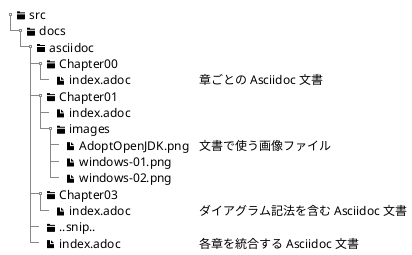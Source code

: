 ' https://github.com/iconic/open-iconic/
@startsalt directory-structure-2
{
{T
 + <&folder> src
 ++ <&folder> docs
 +++ <&folder> asciidoc
 ++++ <&folder> Chapter00
 +++++ <&file> index.adoc        | 章ごとの Asciidoc 文書
 ++++ <&folder> Chapter01
 +++++ <&file> index.adoc
 +++++ <&folder> images
 ++++++ <&file> AdoptOpenJDK.png | 文書で使う画像ファイル
 ++++++ <&file> windows-01.png
 ++++++ <&file> windows-02.png
 ++++ <&folder> Chapter03
 +++++ <&file> index.adoc        | ダイアグラム記法を含む Asciidoc 文書
 ++++ <&folder> ..snip..
 ++++ <&file> index.adoc         | 各章を統合する Asciidoc 文書
}
}
@endsalt
